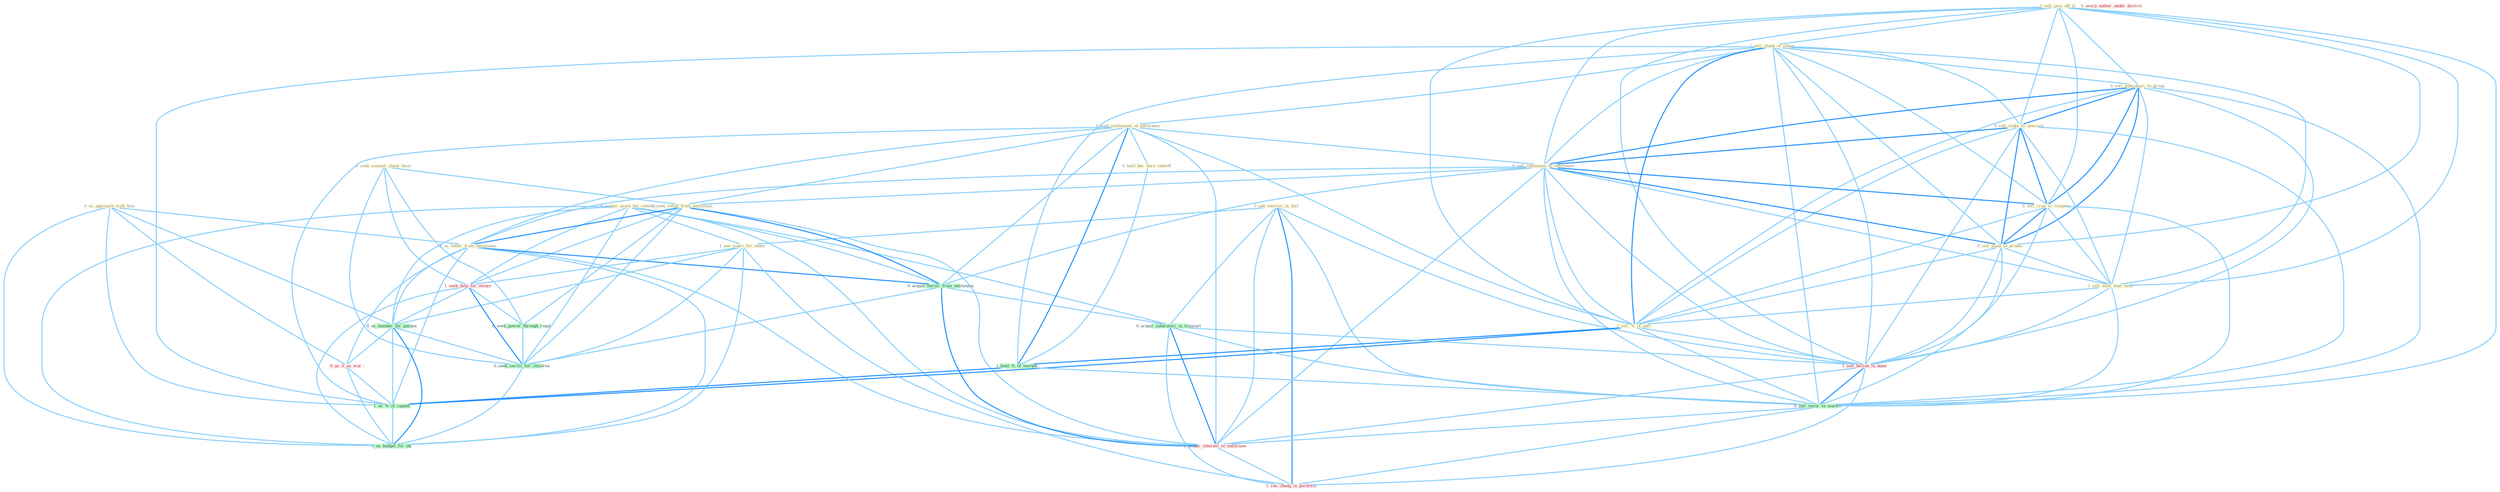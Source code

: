 Graph G{ 
    node
    [shape=polygon,style=filled,width=.5,height=.06,color="#BDFCC9",fixedsize=true,fontsize=4,
    fontcolor="#2f4f4f"];
    {node
    [color="#ffffe0", fontcolor="#8b7d6b"] "0_seek_counsel_about_them " "1_sell_piec_off_it " "0_acquir_asset_for_combin " "1_sell_chunk_of_share " "0_see_exercis_in_fact " "0_sell_subsidiari_to_group " "1_hold_settlement_of_entitynam " "0_sell_stake_to_newcom " "0_sell_entitynam_to_entitynam " "0_sell_crop_to_compani " "0_sell_plant_to_produc " "0_us_approach_with_him " "1_sell_milk_than_milk " "0_seek_relief_from_entitynam " "1_sell_%_of_unit " "1_us_letter_from_entitynam " "0_hold_her_dure_takeoff " "1_see_sourc_for_some "}
{node [color="#fff0f5", fontcolor="#b22222"] "1_seek_help_for_owner " "1_sell_billion_in_bond " "0_us_it_as_wai " "1_usurp_author_under_doctrin " "1_acquir_interest_in_entitynam " "1_see_chang_in_portfolio "}
edge [color="#B0E2FF"];

	"0_seek_counsel_about_them " -- "0_seek_relief_from_entitynam " [w="1", color="#87cefa" ];
	"0_seek_counsel_about_them " -- "1_seek_help_for_owner " [w="1", color="#87cefa" ];
	"0_seek_counsel_about_them " -- "0_seek_power_through_regul " [w="1", color="#87cefa" ];
	"0_seek_counsel_about_them " -- "0_seek_servic_for_children " [w="1", color="#87cefa" ];
	"1_sell_piec_off_it " -- "1_sell_chunk_of_share " [w="1", color="#87cefa" ];
	"1_sell_piec_off_it " -- "0_sell_subsidiari_to_group " [w="1", color="#87cefa" ];
	"1_sell_piec_off_it " -- "0_sell_stake_to_newcom " [w="1", color="#87cefa" ];
	"1_sell_piec_off_it " -- "0_sell_entitynam_to_entitynam " [w="1", color="#87cefa" ];
	"1_sell_piec_off_it " -- "0_sell_crop_to_compani " [w="1", color="#87cefa" ];
	"1_sell_piec_off_it " -- "0_sell_plant_to_produc " [w="1", color="#87cefa" ];
	"1_sell_piec_off_it " -- "1_sell_milk_than_milk " [w="1", color="#87cefa" ];
	"1_sell_piec_off_it " -- "1_sell_%_of_unit " [w="1", color="#87cefa" ];
	"1_sell_piec_off_it " -- "1_sell_billion_in_bond " [w="1", color="#87cefa" ];
	"1_sell_piec_off_it " -- "0_sell_secur_in_market " [w="1", color="#87cefa" ];
	"0_acquir_asset_for_combin " -- "1_see_sourc_for_some " [w="1", color="#87cefa" ];
	"0_acquir_asset_for_combin " -- "1_seek_help_for_owner " [w="1", color="#87cefa" ];
	"0_acquir_asset_for_combin " -- "0_acquir_servic_from_entitynam " [w="1", color="#87cefa" ];
	"0_acquir_asset_for_combin " -- "0_us_number_for_purpos " [w="1", color="#87cefa" ];
	"0_acquir_asset_for_combin " -- "0_acquir_laboratori_in_transact " [w="1", color="#87cefa" ];
	"0_acquir_asset_for_combin " -- "1_acquir_interest_in_entitynam " [w="1", color="#87cefa" ];
	"0_acquir_asset_for_combin " -- "0_seek_servic_for_children " [w="1", color="#87cefa" ];
	"0_acquir_asset_for_combin " -- "0_us_budget_for_thi " [w="1", color="#87cefa" ];
	"1_sell_chunk_of_share " -- "0_sell_subsidiari_to_group " [w="1", color="#87cefa" ];
	"1_sell_chunk_of_share " -- "1_hold_settlement_of_entitynam " [w="1", color="#87cefa" ];
	"1_sell_chunk_of_share " -- "0_sell_stake_to_newcom " [w="1", color="#87cefa" ];
	"1_sell_chunk_of_share " -- "0_sell_entitynam_to_entitynam " [w="1", color="#87cefa" ];
	"1_sell_chunk_of_share " -- "0_sell_crop_to_compani " [w="1", color="#87cefa" ];
	"1_sell_chunk_of_share " -- "0_sell_plant_to_produc " [w="1", color="#87cefa" ];
	"1_sell_chunk_of_share " -- "1_sell_milk_than_milk " [w="1", color="#87cefa" ];
	"1_sell_chunk_of_share " -- "1_sell_%_of_unit " [w="2", color="#1e90ff" , len=0.8];
	"1_sell_chunk_of_share " -- "1_hold_%_of_market " [w="1", color="#87cefa" ];
	"1_sell_chunk_of_share " -- "1_sell_billion_in_bond " [w="1", color="#87cefa" ];
	"1_sell_chunk_of_share " -- "1_us_%_of_capabl " [w="1", color="#87cefa" ];
	"1_sell_chunk_of_share " -- "0_sell_secur_in_market " [w="1", color="#87cefa" ];
	"0_see_exercis_in_fact " -- "1_see_sourc_for_some " [w="1", color="#87cefa" ];
	"0_see_exercis_in_fact " -- "0_acquir_laboratori_in_transact " [w="1", color="#87cefa" ];
	"0_see_exercis_in_fact " -- "1_sell_billion_in_bond " [w="1", color="#87cefa" ];
	"0_see_exercis_in_fact " -- "0_sell_secur_in_market " [w="1", color="#87cefa" ];
	"0_see_exercis_in_fact " -- "1_acquir_interest_in_entitynam " [w="1", color="#87cefa" ];
	"0_see_exercis_in_fact " -- "1_see_chang_in_portfolio " [w="2", color="#1e90ff" , len=0.8];
	"0_sell_subsidiari_to_group " -- "0_sell_stake_to_newcom " [w="2", color="#1e90ff" , len=0.8];
	"0_sell_subsidiari_to_group " -- "0_sell_entitynam_to_entitynam " [w="2", color="#1e90ff" , len=0.8];
	"0_sell_subsidiari_to_group " -- "0_sell_crop_to_compani " [w="2", color="#1e90ff" , len=0.8];
	"0_sell_subsidiari_to_group " -- "0_sell_plant_to_produc " [w="2", color="#1e90ff" , len=0.8];
	"0_sell_subsidiari_to_group " -- "1_sell_milk_than_milk " [w="1", color="#87cefa" ];
	"0_sell_subsidiari_to_group " -- "1_sell_%_of_unit " [w="1", color="#87cefa" ];
	"0_sell_subsidiari_to_group " -- "1_sell_billion_in_bond " [w="1", color="#87cefa" ];
	"0_sell_subsidiari_to_group " -- "0_sell_secur_in_market " [w="1", color="#87cefa" ];
	"1_hold_settlement_of_entitynam " -- "0_sell_entitynam_to_entitynam " [w="1", color="#87cefa" ];
	"1_hold_settlement_of_entitynam " -- "0_seek_relief_from_entitynam " [w="1", color="#87cefa" ];
	"1_hold_settlement_of_entitynam " -- "1_sell_%_of_unit " [w="1", color="#87cefa" ];
	"1_hold_settlement_of_entitynam " -- "1_us_letter_from_entitynam " [w="1", color="#87cefa" ];
	"1_hold_settlement_of_entitynam " -- "0_hold_her_dure_takeoff " [w="1", color="#87cefa" ];
	"1_hold_settlement_of_entitynam " -- "0_acquir_servic_from_entitynam " [w="1", color="#87cefa" ];
	"1_hold_settlement_of_entitynam " -- "1_hold_%_of_market " [w="2", color="#1e90ff" , len=0.8];
	"1_hold_settlement_of_entitynam " -- "1_us_%_of_capabl " [w="1", color="#87cefa" ];
	"1_hold_settlement_of_entitynam " -- "1_acquir_interest_in_entitynam " [w="1", color="#87cefa" ];
	"0_sell_stake_to_newcom " -- "0_sell_entitynam_to_entitynam " [w="2", color="#1e90ff" , len=0.8];
	"0_sell_stake_to_newcom " -- "0_sell_crop_to_compani " [w="2", color="#1e90ff" , len=0.8];
	"0_sell_stake_to_newcom " -- "0_sell_plant_to_produc " [w="2", color="#1e90ff" , len=0.8];
	"0_sell_stake_to_newcom " -- "1_sell_milk_than_milk " [w="1", color="#87cefa" ];
	"0_sell_stake_to_newcom " -- "1_sell_%_of_unit " [w="1", color="#87cefa" ];
	"0_sell_stake_to_newcom " -- "1_sell_billion_in_bond " [w="1", color="#87cefa" ];
	"0_sell_stake_to_newcom " -- "0_sell_secur_in_market " [w="1", color="#87cefa" ];
	"0_sell_entitynam_to_entitynam " -- "0_sell_crop_to_compani " [w="2", color="#1e90ff" , len=0.8];
	"0_sell_entitynam_to_entitynam " -- "0_sell_plant_to_produc " [w="2", color="#1e90ff" , len=0.8];
	"0_sell_entitynam_to_entitynam " -- "1_sell_milk_than_milk " [w="1", color="#87cefa" ];
	"0_sell_entitynam_to_entitynam " -- "0_seek_relief_from_entitynam " [w="1", color="#87cefa" ];
	"0_sell_entitynam_to_entitynam " -- "1_sell_%_of_unit " [w="1", color="#87cefa" ];
	"0_sell_entitynam_to_entitynam " -- "1_us_letter_from_entitynam " [w="1", color="#87cefa" ];
	"0_sell_entitynam_to_entitynam " -- "0_acquir_servic_from_entitynam " [w="1", color="#87cefa" ];
	"0_sell_entitynam_to_entitynam " -- "1_sell_billion_in_bond " [w="1", color="#87cefa" ];
	"0_sell_entitynam_to_entitynam " -- "0_sell_secur_in_market " [w="1", color="#87cefa" ];
	"0_sell_entitynam_to_entitynam " -- "1_acquir_interest_in_entitynam " [w="1", color="#87cefa" ];
	"0_sell_crop_to_compani " -- "0_sell_plant_to_produc " [w="2", color="#1e90ff" , len=0.8];
	"0_sell_crop_to_compani " -- "1_sell_milk_than_milk " [w="1", color="#87cefa" ];
	"0_sell_crop_to_compani " -- "1_sell_%_of_unit " [w="1", color="#87cefa" ];
	"0_sell_crop_to_compani " -- "1_sell_billion_in_bond " [w="1", color="#87cefa" ];
	"0_sell_crop_to_compani " -- "0_sell_secur_in_market " [w="1", color="#87cefa" ];
	"0_sell_plant_to_produc " -- "1_sell_milk_than_milk " [w="1", color="#87cefa" ];
	"0_sell_plant_to_produc " -- "1_sell_%_of_unit " [w="1", color="#87cefa" ];
	"0_sell_plant_to_produc " -- "1_sell_billion_in_bond " [w="1", color="#87cefa" ];
	"0_sell_plant_to_produc " -- "0_sell_secur_in_market " [w="1", color="#87cefa" ];
	"0_us_approach_with_him " -- "1_us_letter_from_entitynam " [w="1", color="#87cefa" ];
	"0_us_approach_with_him " -- "0_us_number_for_purpos " [w="1", color="#87cefa" ];
	"0_us_approach_with_him " -- "0_us_it_as_wai " [w="1", color="#87cefa" ];
	"0_us_approach_with_him " -- "1_us_%_of_capabl " [w="1", color="#87cefa" ];
	"0_us_approach_with_him " -- "0_us_budget_for_thi " [w="1", color="#87cefa" ];
	"1_sell_milk_than_milk " -- "1_sell_%_of_unit " [w="1", color="#87cefa" ];
	"1_sell_milk_than_milk " -- "1_sell_billion_in_bond " [w="1", color="#87cefa" ];
	"1_sell_milk_than_milk " -- "0_sell_secur_in_market " [w="1", color="#87cefa" ];
	"0_seek_relief_from_entitynam " -- "1_us_letter_from_entitynam " [w="2", color="#1e90ff" , len=0.8];
	"0_seek_relief_from_entitynam " -- "1_seek_help_for_owner " [w="1", color="#87cefa" ];
	"0_seek_relief_from_entitynam " -- "0_acquir_servic_from_entitynam " [w="2", color="#1e90ff" , len=0.8];
	"0_seek_relief_from_entitynam " -- "0_seek_power_through_regul " [w="1", color="#87cefa" ];
	"0_seek_relief_from_entitynam " -- "1_acquir_interest_in_entitynam " [w="1", color="#87cefa" ];
	"0_seek_relief_from_entitynam " -- "0_seek_servic_for_children " [w="1", color="#87cefa" ];
	"1_sell_%_of_unit " -- "1_hold_%_of_market " [w="2", color="#1e90ff" , len=0.8];
	"1_sell_%_of_unit " -- "1_sell_billion_in_bond " [w="1", color="#87cefa" ];
	"1_sell_%_of_unit " -- "1_us_%_of_capabl " [w="2", color="#1e90ff" , len=0.8];
	"1_sell_%_of_unit " -- "0_sell_secur_in_market " [w="1", color="#87cefa" ];
	"1_us_letter_from_entitynam " -- "0_acquir_servic_from_entitynam " [w="2", color="#1e90ff" , len=0.8];
	"1_us_letter_from_entitynam " -- "0_us_number_for_purpos " [w="1", color="#87cefa" ];
	"1_us_letter_from_entitynam " -- "0_us_it_as_wai " [w="1", color="#87cefa" ];
	"1_us_letter_from_entitynam " -- "1_us_%_of_capabl " [w="1", color="#87cefa" ];
	"1_us_letter_from_entitynam " -- "1_acquir_interest_in_entitynam " [w="1", color="#87cefa" ];
	"1_us_letter_from_entitynam " -- "0_us_budget_for_thi " [w="1", color="#87cefa" ];
	"0_hold_her_dure_takeoff " -- "1_hold_%_of_market " [w="1", color="#87cefa" ];
	"1_see_sourc_for_some " -- "1_seek_help_for_owner " [w="1", color="#87cefa" ];
	"1_see_sourc_for_some " -- "0_us_number_for_purpos " [w="1", color="#87cefa" ];
	"1_see_sourc_for_some " -- "0_seek_servic_for_children " [w="1", color="#87cefa" ];
	"1_see_sourc_for_some " -- "1_see_chang_in_portfolio " [w="1", color="#87cefa" ];
	"1_see_sourc_for_some " -- "0_us_budget_for_thi " [w="1", color="#87cefa" ];
	"1_seek_help_for_owner " -- "0_seek_power_through_regul " [w="1", color="#87cefa" ];
	"1_seek_help_for_owner " -- "0_us_number_for_purpos " [w="1", color="#87cefa" ];
	"1_seek_help_for_owner " -- "0_seek_servic_for_children " [w="2", color="#1e90ff" , len=0.8];
	"1_seek_help_for_owner " -- "0_us_budget_for_thi " [w="1", color="#87cefa" ];
	"0_acquir_servic_from_entitynam " -- "0_acquir_laboratori_in_transact " [w="1", color="#87cefa" ];
	"0_acquir_servic_from_entitynam " -- "1_acquir_interest_in_entitynam " [w="2", color="#1e90ff" , len=0.8];
	"0_acquir_servic_from_entitynam " -- "0_seek_servic_for_children " [w="1", color="#87cefa" ];
	"1_hold_%_of_market " -- "1_us_%_of_capabl " [w="2", color="#1e90ff" , len=0.8];
	"1_hold_%_of_market " -- "0_sell_secur_in_market " [w="1", color="#87cefa" ];
	"0_seek_power_through_regul " -- "0_seek_servic_for_children " [w="1", color="#87cefa" ];
	"0_us_number_for_purpos " -- "0_us_it_as_wai " [w="1", color="#87cefa" ];
	"0_us_number_for_purpos " -- "1_us_%_of_capabl " [w="1", color="#87cefa" ];
	"0_us_number_for_purpos " -- "0_seek_servic_for_children " [w="1", color="#87cefa" ];
	"0_us_number_for_purpos " -- "0_us_budget_for_thi " [w="2", color="#1e90ff" , len=0.8];
	"0_acquir_laboratori_in_transact " -- "1_sell_billion_in_bond " [w="1", color="#87cefa" ];
	"0_acquir_laboratori_in_transact " -- "0_sell_secur_in_market " [w="1", color="#87cefa" ];
	"0_acquir_laboratori_in_transact " -- "1_acquir_interest_in_entitynam " [w="2", color="#1e90ff" , len=0.8];
	"0_acquir_laboratori_in_transact " -- "1_see_chang_in_portfolio " [w="1", color="#87cefa" ];
	"1_sell_billion_in_bond " -- "0_sell_secur_in_market " [w="2", color="#1e90ff" , len=0.8];
	"1_sell_billion_in_bond " -- "1_acquir_interest_in_entitynam " [w="1", color="#87cefa" ];
	"1_sell_billion_in_bond " -- "1_see_chang_in_portfolio " [w="1", color="#87cefa" ];
	"0_us_it_as_wai " -- "1_us_%_of_capabl " [w="1", color="#87cefa" ];
	"0_us_it_as_wai " -- "0_us_budget_for_thi " [w="1", color="#87cefa" ];
	"1_us_%_of_capabl " -- "0_us_budget_for_thi " [w="1", color="#87cefa" ];
	"0_sell_secur_in_market " -- "1_acquir_interest_in_entitynam " [w="1", color="#87cefa" ];
	"0_sell_secur_in_market " -- "1_see_chang_in_portfolio " [w="1", color="#87cefa" ];
	"1_acquir_interest_in_entitynam " -- "1_see_chang_in_portfolio " [w="1", color="#87cefa" ];
	"0_seek_servic_for_children " -- "0_us_budget_for_thi " [w="1", color="#87cefa" ];
}